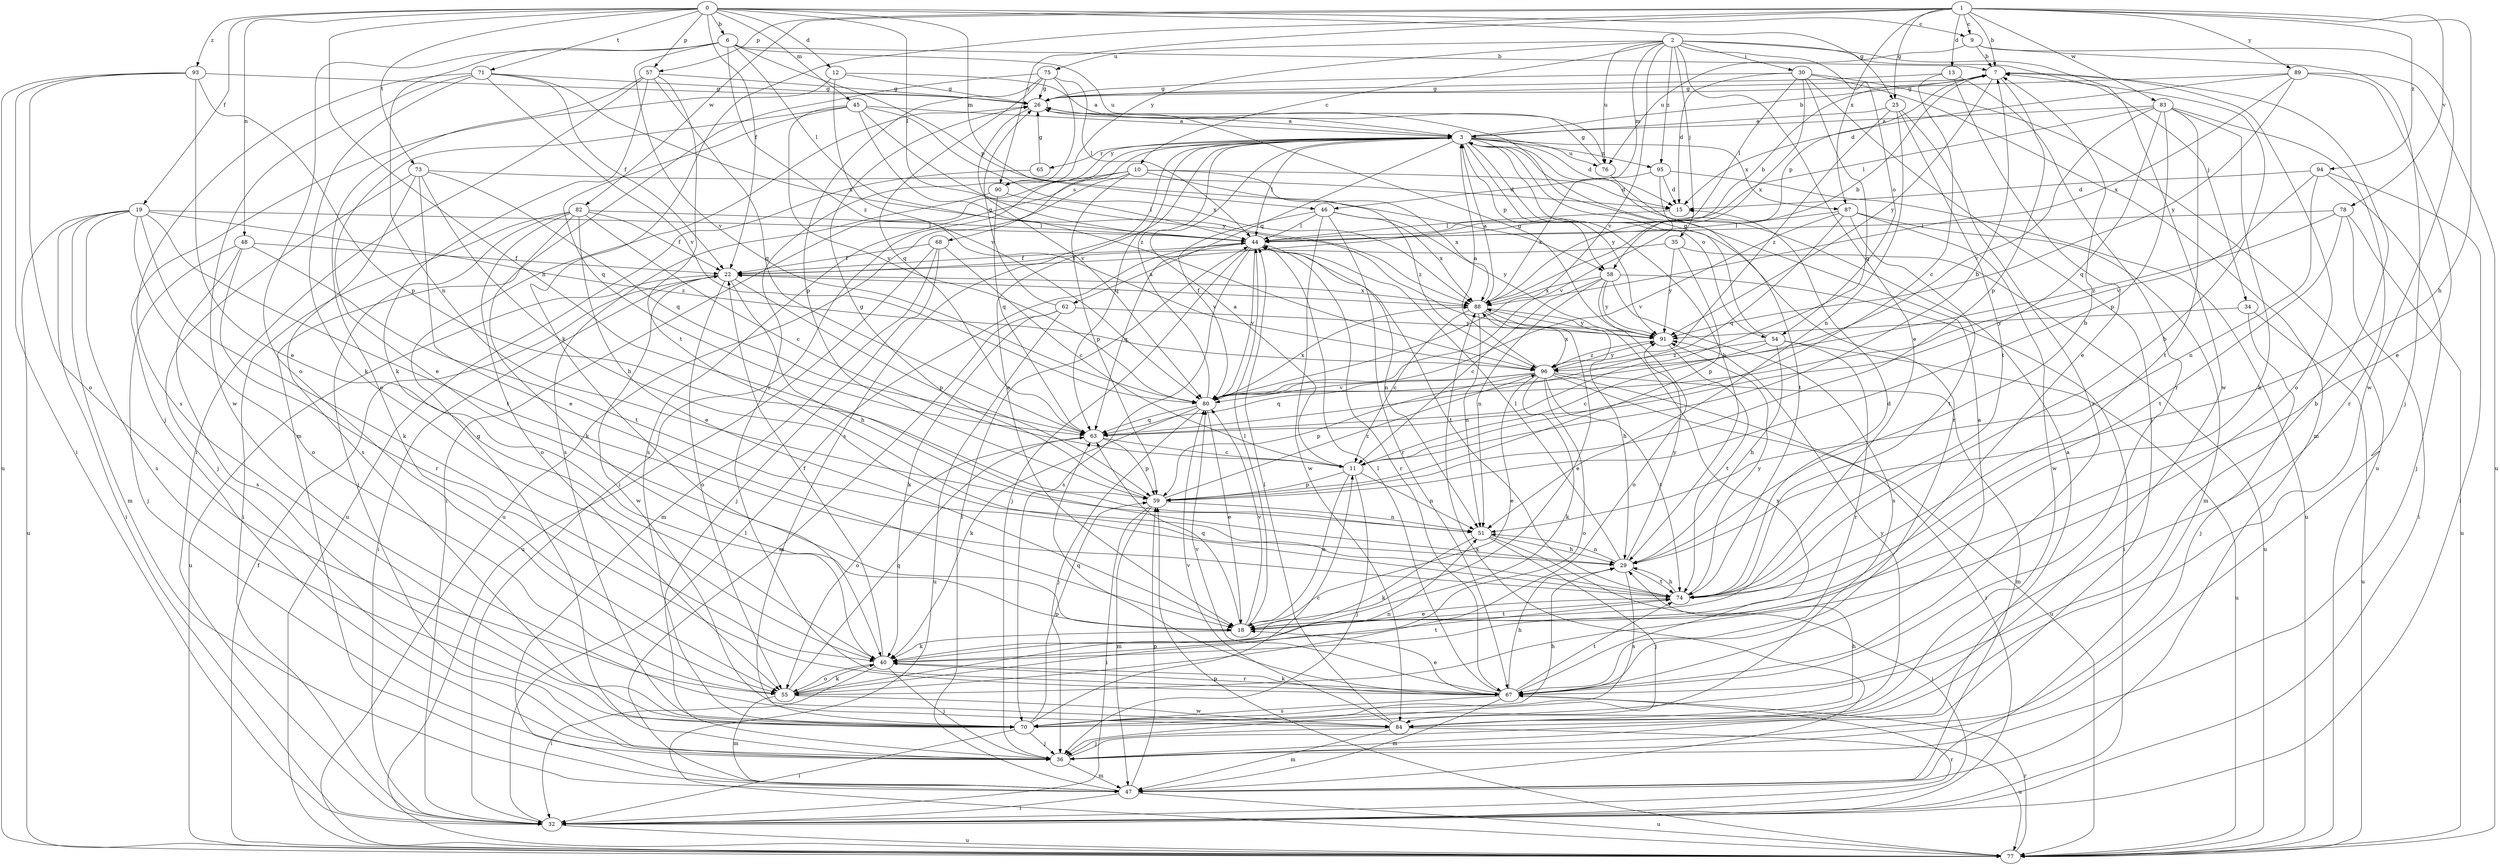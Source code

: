 strict digraph  {
0;
1;
2;
3;
6;
7;
9;
10;
11;
12;
13;
15;
18;
19;
22;
25;
26;
29;
30;
32;
34;
35;
36;
40;
44;
45;
46;
47;
48;
51;
54;
55;
57;
58;
59;
62;
63;
65;
67;
68;
70;
71;
73;
74;
75;
76;
77;
78;
80;
82;
83;
84;
87;
88;
89;
90;
91;
93;
94;
95;
96;
0 -> 6  [label=b];
0 -> 9  [label=c];
0 -> 12  [label=d];
0 -> 19  [label=f];
0 -> 22  [label=f];
0 -> 25  [label=g];
0 -> 44  [label=l];
0 -> 45  [label=m];
0 -> 46  [label=m];
0 -> 48  [label=n];
0 -> 51  [label=n];
0 -> 57  [label=p];
0 -> 71  [label=t];
0 -> 73  [label=t];
0 -> 93  [label=z];
1 -> 7  [label=b];
1 -> 9  [label=c];
1 -> 13  [label=d];
1 -> 25  [label=g];
1 -> 29  [label=h];
1 -> 40  [label=k];
1 -> 57  [label=p];
1 -> 78  [label=v];
1 -> 82  [label=w];
1 -> 83  [label=w];
1 -> 87  [label=x];
1 -> 89  [label=y];
1 -> 90  [label=y];
1 -> 94  [label=z];
2 -> 10  [label=c];
2 -> 18  [label=e];
2 -> 30  [label=i];
2 -> 34  [label=j];
2 -> 35  [label=j];
2 -> 46  [label=m];
2 -> 54  [label=o];
2 -> 75  [label=u];
2 -> 76  [label=u];
2 -> 80  [label=v];
2 -> 84  [label=w];
2 -> 90  [label=y];
2 -> 95  [label=z];
3 -> 7  [label=b];
3 -> 15  [label=d];
3 -> 18  [label=e];
3 -> 29  [label=h];
3 -> 32  [label=i];
3 -> 44  [label=l];
3 -> 54  [label=o];
3 -> 58  [label=p];
3 -> 62  [label=q];
3 -> 63  [label=q];
3 -> 65  [label=r];
3 -> 67  [label=r];
3 -> 68  [label=s];
3 -> 70  [label=s];
3 -> 76  [label=u];
3 -> 87  [label=x];
3 -> 90  [label=y];
3 -> 91  [label=y];
3 -> 95  [label=z];
6 -> 7  [label=b];
6 -> 44  [label=l];
6 -> 51  [label=n];
6 -> 55  [label=o];
6 -> 58  [label=p];
6 -> 76  [label=u];
6 -> 80  [label=v];
6 -> 96  [label=z];
7 -> 26  [label=g];
7 -> 55  [label=o];
7 -> 58  [label=p];
7 -> 59  [label=p];
7 -> 91  [label=y];
9 -> 7  [label=b];
9 -> 36  [label=j];
9 -> 76  [label=u];
9 -> 84  [label=w];
10 -> 15  [label=d];
10 -> 32  [label=i];
10 -> 59  [label=p];
10 -> 70  [label=s];
10 -> 77  [label=u];
10 -> 88  [label=x];
10 -> 96  [label=z];
11 -> 3  [label=a];
11 -> 7  [label=b];
11 -> 18  [label=e];
11 -> 36  [label=j];
11 -> 51  [label=n];
11 -> 59  [label=p];
12 -> 3  [label=a];
12 -> 26  [label=g];
12 -> 36  [label=j];
12 -> 80  [label=v];
13 -> 11  [label=c];
13 -> 18  [label=e];
13 -> 26  [label=g];
13 -> 67  [label=r];
15 -> 44  [label=l];
18 -> 40  [label=k];
18 -> 44  [label=l];
18 -> 63  [label=q];
18 -> 74  [label=t];
18 -> 80  [label=v];
19 -> 32  [label=i];
19 -> 40  [label=k];
19 -> 44  [label=l];
19 -> 47  [label=m];
19 -> 55  [label=o];
19 -> 70  [label=s];
19 -> 74  [label=t];
19 -> 77  [label=u];
19 -> 96  [label=z];
22 -> 7  [label=b];
22 -> 29  [label=h];
22 -> 32  [label=i];
22 -> 55  [label=o];
22 -> 59  [label=p];
22 -> 77  [label=u];
22 -> 84  [label=w];
22 -> 88  [label=x];
25 -> 3  [label=a];
25 -> 51  [label=n];
25 -> 67  [label=r];
25 -> 74  [label=t];
25 -> 96  [label=z];
26 -> 3  [label=a];
26 -> 80  [label=v];
29 -> 7  [label=b];
29 -> 44  [label=l];
29 -> 51  [label=n];
29 -> 70  [label=s];
29 -> 74  [label=t];
29 -> 91  [label=y];
30 -> 15  [label=d];
30 -> 26  [label=g];
30 -> 36  [label=j];
30 -> 44  [label=l];
30 -> 47  [label=m];
30 -> 63  [label=q];
30 -> 77  [label=u];
30 -> 88  [label=x];
32 -> 44  [label=l];
32 -> 67  [label=r];
32 -> 77  [label=u];
34 -> 36  [label=j];
34 -> 77  [label=u];
34 -> 91  [label=y];
35 -> 22  [label=f];
35 -> 59  [label=p];
35 -> 77  [label=u];
35 -> 91  [label=y];
36 -> 3  [label=a];
36 -> 26  [label=g];
36 -> 47  [label=m];
40 -> 22  [label=f];
40 -> 32  [label=i];
40 -> 36  [label=j];
40 -> 55  [label=o];
40 -> 67  [label=r];
40 -> 74  [label=t];
44 -> 22  [label=f];
44 -> 36  [label=j];
44 -> 51  [label=n];
44 -> 63  [label=q];
44 -> 67  [label=r];
44 -> 70  [label=s];
44 -> 74  [label=t];
44 -> 80  [label=v];
45 -> 3  [label=a];
45 -> 18  [label=e];
45 -> 63  [label=q];
45 -> 80  [label=v];
45 -> 88  [label=x];
45 -> 91  [label=y];
45 -> 96  [label=z];
46 -> 44  [label=l];
46 -> 67  [label=r];
46 -> 80  [label=v];
46 -> 84  [label=w];
46 -> 88  [label=x];
46 -> 91  [label=y];
47 -> 32  [label=i];
47 -> 44  [label=l];
47 -> 59  [label=p];
47 -> 77  [label=u];
47 -> 88  [label=x];
48 -> 22  [label=f];
48 -> 36  [label=j];
48 -> 67  [label=r];
48 -> 70  [label=s];
48 -> 74  [label=t];
51 -> 29  [label=h];
51 -> 32  [label=i];
51 -> 36  [label=j];
51 -> 40  [label=k];
54 -> 11  [label=c];
54 -> 26  [label=g];
54 -> 29  [label=h];
54 -> 67  [label=r];
54 -> 77  [label=u];
54 -> 96  [label=z];
55 -> 40  [label=k];
55 -> 47  [label=m];
55 -> 51  [label=n];
55 -> 63  [label=q];
55 -> 84  [label=w];
57 -> 26  [label=g];
57 -> 32  [label=i];
57 -> 40  [label=k];
57 -> 55  [label=o];
57 -> 63  [label=q];
57 -> 74  [label=t];
58 -> 11  [label=c];
58 -> 32  [label=i];
58 -> 51  [label=n];
58 -> 55  [label=o];
58 -> 70  [label=s];
58 -> 88  [label=x];
58 -> 91  [label=y];
59 -> 26  [label=g];
59 -> 32  [label=i];
59 -> 47  [label=m];
59 -> 51  [label=n];
59 -> 96  [label=z];
62 -> 26  [label=g];
62 -> 40  [label=k];
62 -> 47  [label=m];
62 -> 77  [label=u];
62 -> 91  [label=y];
63 -> 11  [label=c];
63 -> 55  [label=o];
63 -> 59  [label=p];
65 -> 26  [label=g];
65 -> 77  [label=u];
67 -> 3  [label=a];
67 -> 18  [label=e];
67 -> 29  [label=h];
67 -> 40  [label=k];
67 -> 44  [label=l];
67 -> 47  [label=m];
67 -> 63  [label=q];
67 -> 70  [label=s];
67 -> 74  [label=t];
67 -> 80  [label=v];
67 -> 88  [label=x];
68 -> 11  [label=c];
68 -> 22  [label=f];
68 -> 36  [label=j];
68 -> 47  [label=m];
68 -> 77  [label=u];
70 -> 7  [label=b];
70 -> 11  [label=c];
70 -> 29  [label=h];
70 -> 32  [label=i];
70 -> 36  [label=j];
70 -> 59  [label=p];
71 -> 22  [label=f];
71 -> 26  [label=g];
71 -> 40  [label=k];
71 -> 70  [label=s];
71 -> 80  [label=v];
71 -> 84  [label=w];
71 -> 88  [label=x];
73 -> 15  [label=d];
73 -> 18  [label=e];
73 -> 29  [label=h];
73 -> 36  [label=j];
73 -> 63  [label=q];
73 -> 70  [label=s];
74 -> 7  [label=b];
74 -> 15  [label=d];
74 -> 18  [label=e];
74 -> 29  [label=h];
74 -> 91  [label=y];
75 -> 26  [label=g];
75 -> 44  [label=l];
75 -> 47  [label=m];
75 -> 59  [label=p];
75 -> 63  [label=q];
75 -> 67  [label=r];
76 -> 26  [label=g];
76 -> 74  [label=t];
77 -> 22  [label=f];
77 -> 59  [label=p];
77 -> 67  [label=r];
78 -> 32  [label=i];
78 -> 44  [label=l];
78 -> 74  [label=t];
78 -> 77  [label=u];
78 -> 96  [label=z];
80 -> 3  [label=a];
80 -> 18  [label=e];
80 -> 36  [label=j];
80 -> 40  [label=k];
80 -> 63  [label=q];
80 -> 88  [label=x];
82 -> 11  [label=c];
82 -> 18  [label=e];
82 -> 22  [label=f];
82 -> 32  [label=i];
82 -> 36  [label=j];
82 -> 40  [label=k];
82 -> 44  [label=l];
82 -> 55  [label=o];
83 -> 3  [label=a];
83 -> 40  [label=k];
83 -> 44  [label=l];
83 -> 59  [label=p];
83 -> 63  [label=q];
83 -> 67  [label=r];
83 -> 74  [label=t];
83 -> 80  [label=v];
84 -> 29  [label=h];
84 -> 36  [label=j];
84 -> 44  [label=l];
84 -> 47  [label=m];
84 -> 77  [label=u];
84 -> 80  [label=v];
84 -> 91  [label=y];
87 -> 44  [label=l];
87 -> 47  [label=m];
87 -> 63  [label=q];
87 -> 74  [label=t];
87 -> 80  [label=v];
87 -> 84  [label=w];
88 -> 3  [label=a];
88 -> 7  [label=b];
88 -> 11  [label=c];
88 -> 18  [label=e];
88 -> 22  [label=f];
88 -> 29  [label=h];
88 -> 51  [label=n];
88 -> 91  [label=y];
89 -> 15  [label=d];
89 -> 18  [label=e];
89 -> 26  [label=g];
89 -> 77  [label=u];
89 -> 88  [label=x];
89 -> 91  [label=y];
90 -> 44  [label=l];
90 -> 63  [label=q];
90 -> 70  [label=s];
91 -> 26  [label=g];
91 -> 74  [label=t];
91 -> 96  [label=z];
93 -> 18  [label=e];
93 -> 26  [label=g];
93 -> 32  [label=i];
93 -> 55  [label=o];
93 -> 59  [label=p];
93 -> 77  [label=u];
94 -> 15  [label=d];
94 -> 32  [label=i];
94 -> 36  [label=j];
94 -> 51  [label=n];
94 -> 80  [label=v];
95 -> 15  [label=d];
95 -> 77  [label=u];
95 -> 80  [label=v];
95 -> 88  [label=x];
96 -> 3  [label=a];
96 -> 18  [label=e];
96 -> 32  [label=i];
96 -> 40  [label=k];
96 -> 47  [label=m];
96 -> 55  [label=o];
96 -> 59  [label=p];
96 -> 63  [label=q];
96 -> 74  [label=t];
96 -> 77  [label=u];
96 -> 80  [label=v];
96 -> 88  [label=x];
96 -> 91  [label=y];
}
